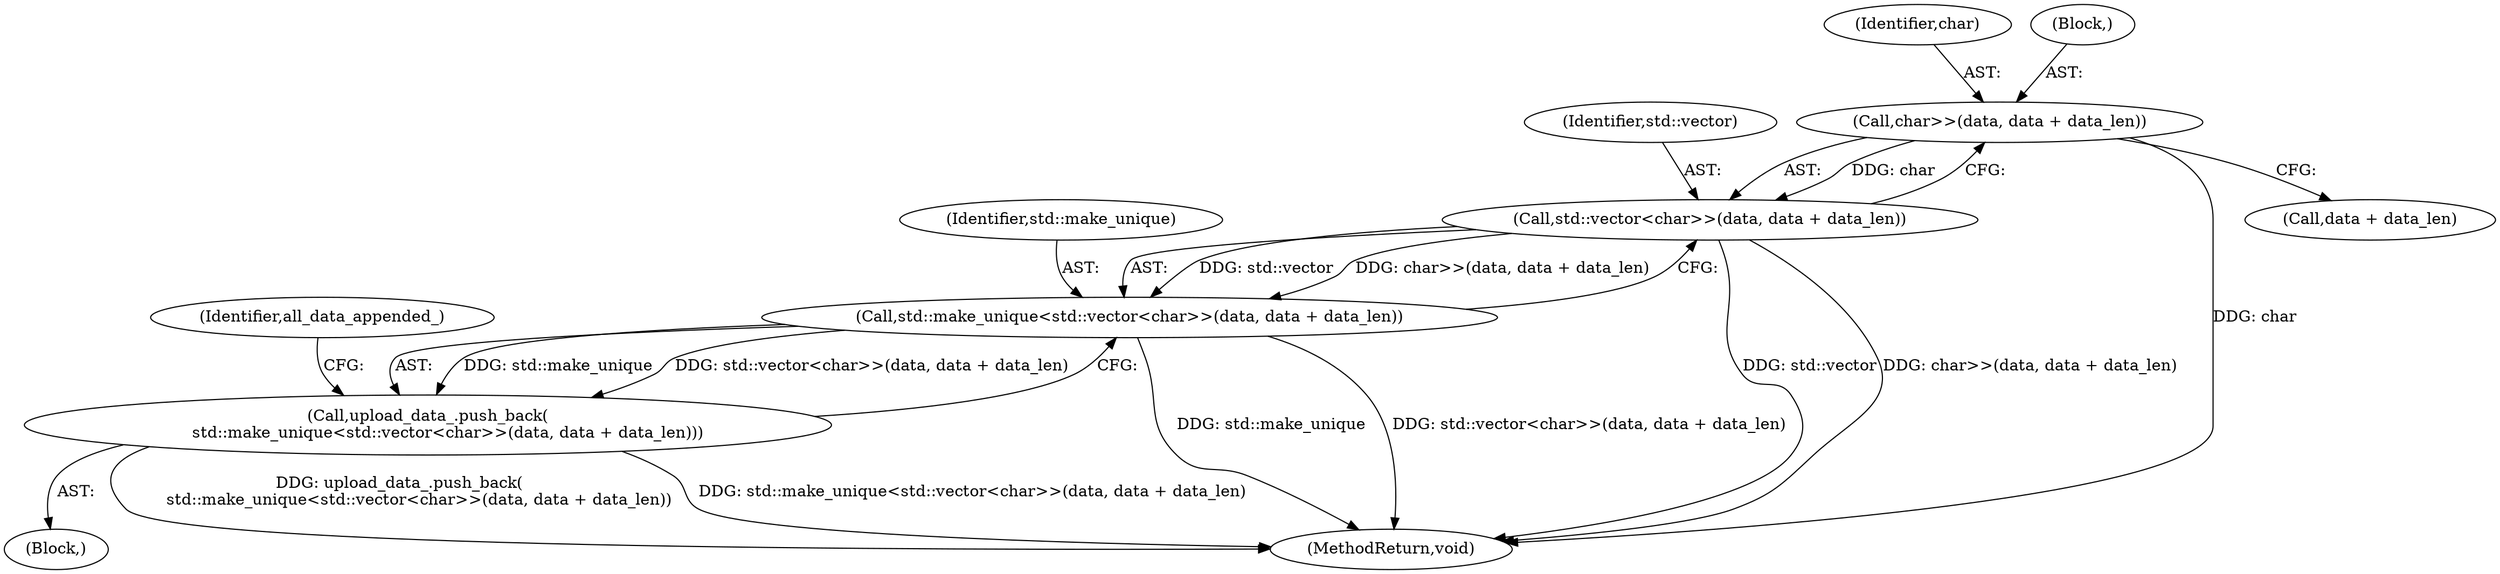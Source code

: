 digraph "0_Chrome_0579ed631fb37de5704b54ed2ee466bf29630ad0@pointer" {
"1000126" [label="(Call,char>>(data, data + data_len))"];
"1000124" [label="(Call,std::vector<char>>(data, data + data_len))"];
"1000122" [label="(Call,std::make_unique<std::vector<char>>(data, data + data_len))"];
"1000121" [label="(Call,upload_data_.push_back(\n        std::make_unique<std::vector<char>>(data, data + data_len)))"];
"1000125" [label="(Identifier,std::vector)"];
"1000134" [label="(Identifier,all_data_appended_)"];
"1000157" [label="(MethodReturn,void)"];
"1000122" [label="(Call,std::make_unique<std::vector<char>>(data, data + data_len))"];
"1000121" [label="(Call,upload_data_.push_back(\n        std::make_unique<std::vector<char>>(data, data + data_len)))"];
"1000123" [label="(Identifier,std::make_unique)"];
"1000127" [label="(Identifier,char)"];
"1000126" [label="(Call,char>>(data, data + data_len))"];
"1000124" [label="(Call,std::vector<char>>(data, data + data_len))"];
"1000128" [label="(Block,)"];
"1000118" [label="(Block,)"];
"1000130" [label="(Call,data + data_len)"];
"1000126" -> "1000124"  [label="AST: "];
"1000126" -> "1000130"  [label="CFG: "];
"1000127" -> "1000126"  [label="AST: "];
"1000128" -> "1000126"  [label="AST: "];
"1000124" -> "1000126"  [label="CFG: "];
"1000126" -> "1000157"  [label="DDG: char"];
"1000126" -> "1000124"  [label="DDG: char"];
"1000124" -> "1000122"  [label="AST: "];
"1000125" -> "1000124"  [label="AST: "];
"1000122" -> "1000124"  [label="CFG: "];
"1000124" -> "1000157"  [label="DDG: std::vector"];
"1000124" -> "1000157"  [label="DDG: char>>(data, data + data_len)"];
"1000124" -> "1000122"  [label="DDG: std::vector"];
"1000124" -> "1000122"  [label="DDG: char>>(data, data + data_len)"];
"1000122" -> "1000121"  [label="AST: "];
"1000123" -> "1000122"  [label="AST: "];
"1000121" -> "1000122"  [label="CFG: "];
"1000122" -> "1000157"  [label="DDG: std::make_unique"];
"1000122" -> "1000157"  [label="DDG: std::vector<char>>(data, data + data_len)"];
"1000122" -> "1000121"  [label="DDG: std::make_unique"];
"1000122" -> "1000121"  [label="DDG: std::vector<char>>(data, data + data_len)"];
"1000121" -> "1000118"  [label="AST: "];
"1000134" -> "1000121"  [label="CFG: "];
"1000121" -> "1000157"  [label="DDG: upload_data_.push_back(\n        std::make_unique<std::vector<char>>(data, data + data_len))"];
"1000121" -> "1000157"  [label="DDG: std::make_unique<std::vector<char>>(data, data + data_len)"];
}
